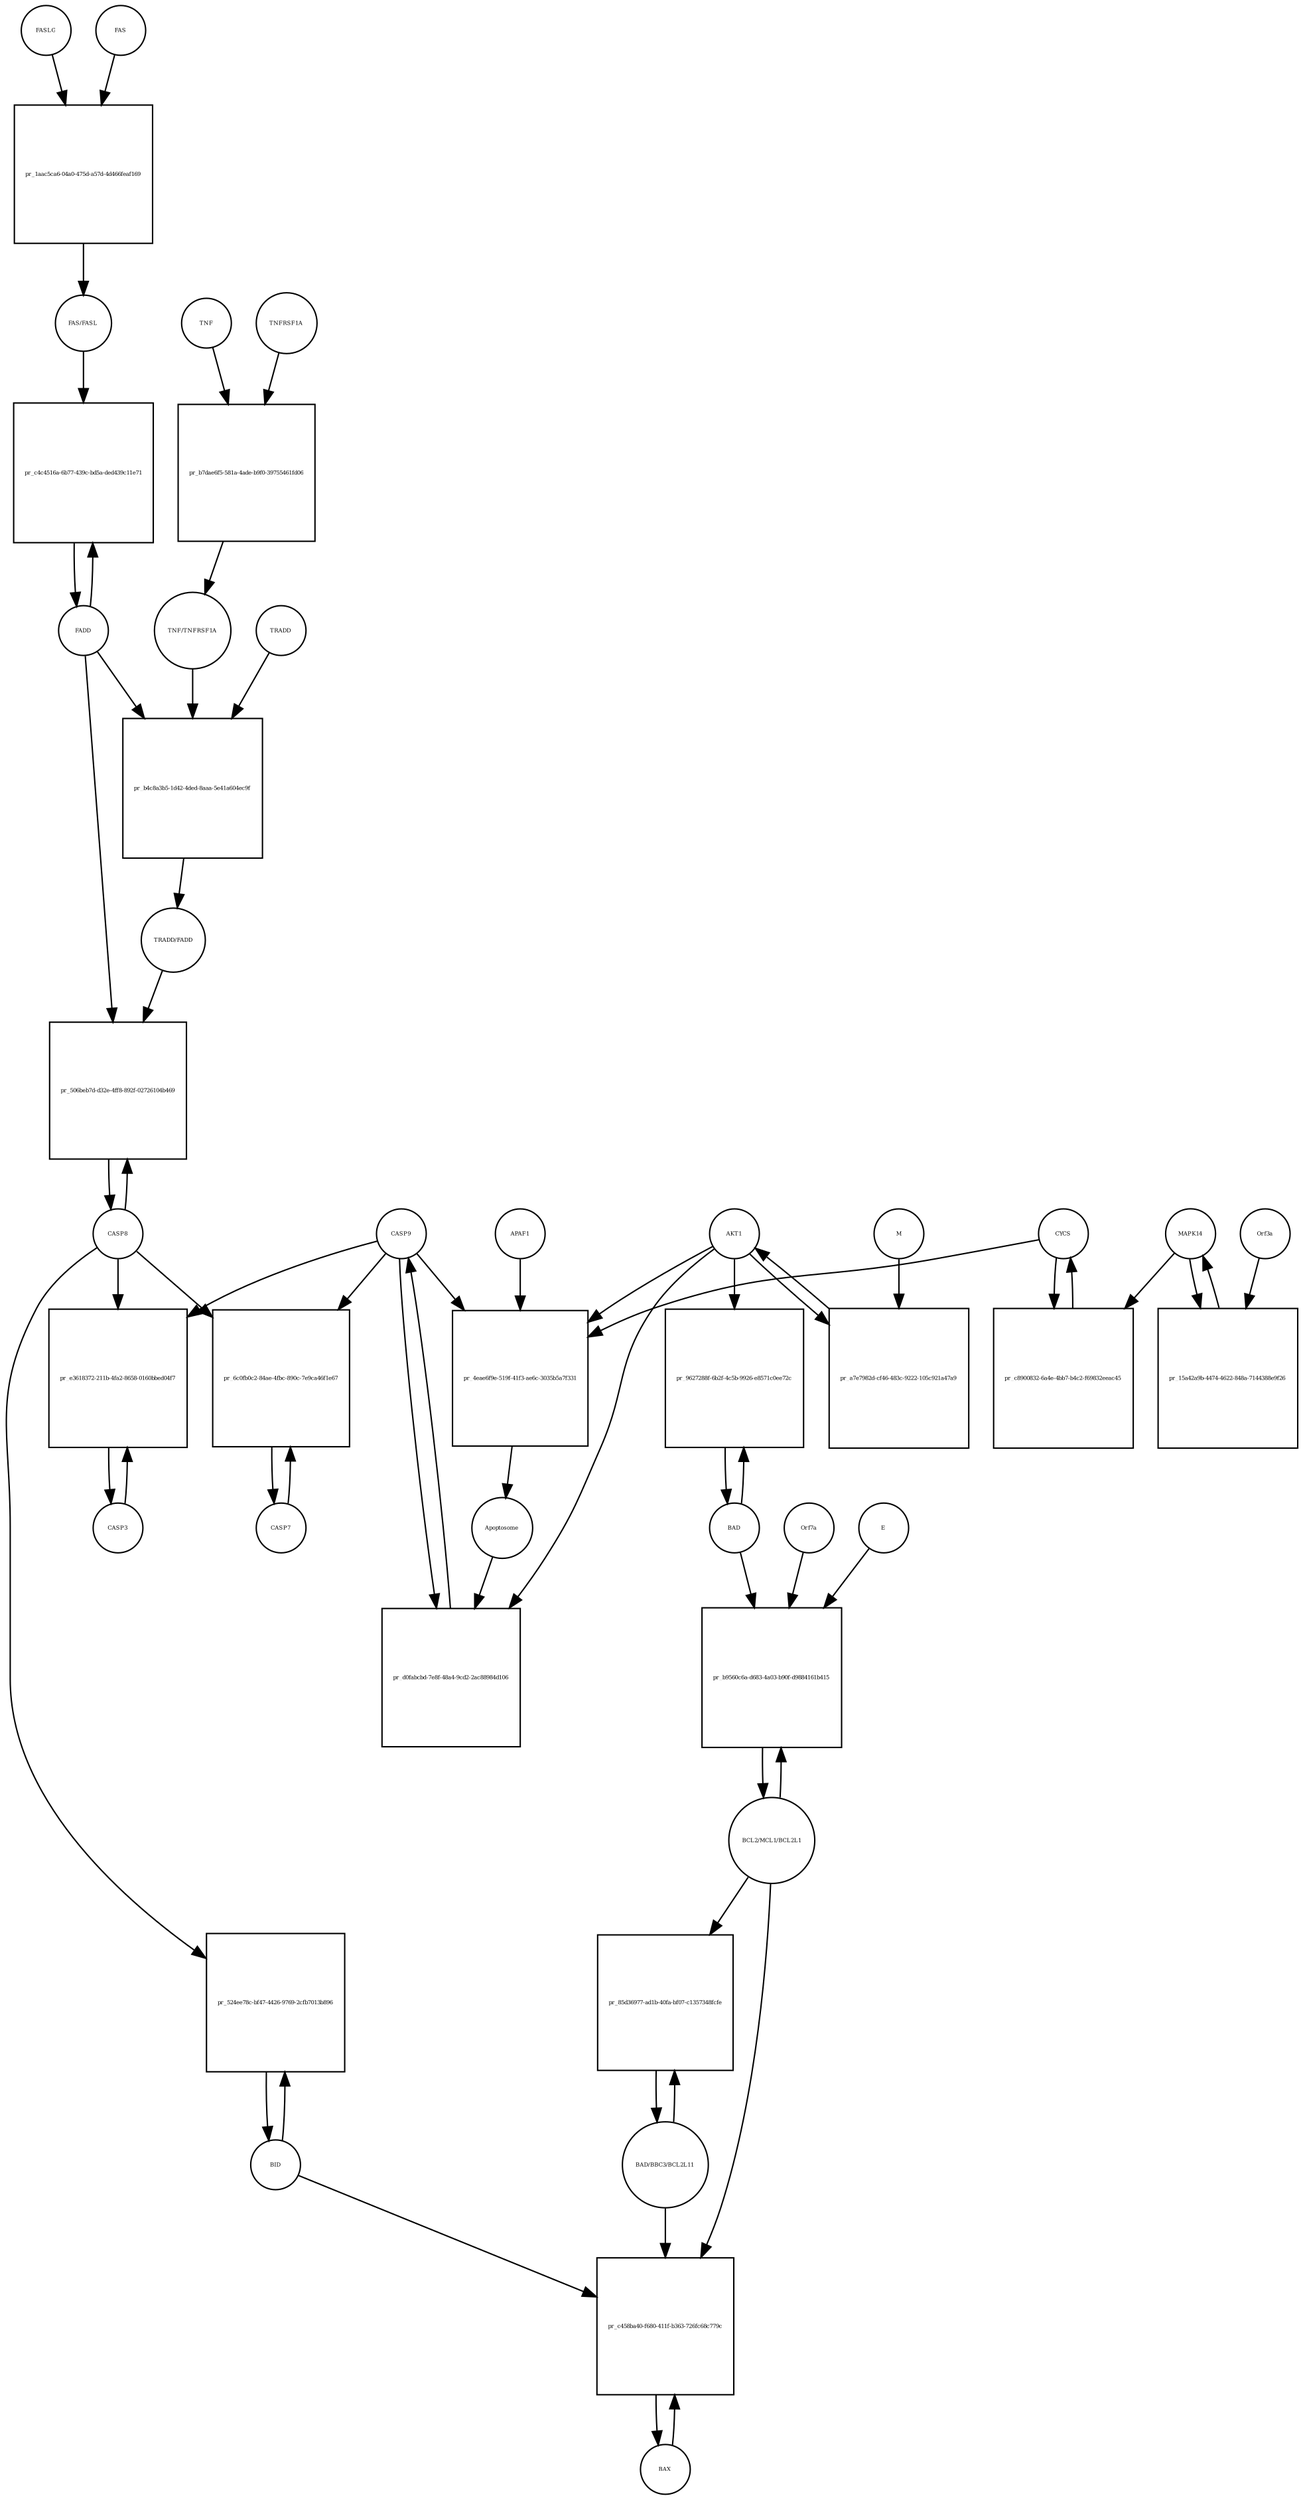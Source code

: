 strict digraph  {
FASLG [annotation="", bipartite=0, cls=macromolecule, fontsize=4, label=FASLG, shape=circle];
"pr_1aac5ca6-04a0-475d-a57d-4d466feaf169" [annotation="", bipartite=1, cls=process, fontsize=4, label="pr_1aac5ca6-04a0-475d-a57d-4d466feaf169", shape=square];
FAS [annotation="", bipartite=0, cls=macromolecule, fontsize=4, label=FAS, shape=circle];
"FAS/FASL" [annotation="", bipartite=0, cls=complex, fontsize=4, label="FAS/FASL", shape=circle];
FADD [annotation="", bipartite=0, cls=macromolecule, fontsize=4, label=FADD, shape=circle];
"pr_c4c4516a-6b77-439c-bd5a-ded439c11e71" [annotation="", bipartite=1, cls=process, fontsize=4, label="pr_c4c4516a-6b77-439c-bd5a-ded439c11e71", shape=square];
CASP8 [annotation="", bipartite=0, cls=macromolecule, fontsize=4, label=CASP8, shape=circle];
"pr_506beb7d-d32e-4ff8-892f-02726104b469" [annotation="", bipartite=1, cls=process, fontsize=4, label="pr_506beb7d-d32e-4ff8-892f-02726104b469", shape=square];
"TRADD/FADD" [annotation="", bipartite=0, cls=complex, fontsize=4, label="TRADD/FADD", shape=circle];
CASP3 [annotation="", bipartite=0, cls=macromolecule, fontsize=4, label=CASP3, shape=circle];
"pr_e3618372-211b-4fa2-8658-0160bbed04f7" [annotation="", bipartite=1, cls=process, fontsize=4, label="pr_e3618372-211b-4fa2-8658-0160bbed04f7", shape=square];
CASP9 [annotation="", bipartite=0, cls=macromolecule, fontsize=4, label=CASP9, shape=circle];
"pr_d0fabcbd-7e8f-48a4-9cd2-2ac88984d106" [annotation="", bipartite=1, cls=process, fontsize=4, label="pr_d0fabcbd-7e8f-48a4-9cd2-2ac88984d106", shape=square];
Apoptosome [annotation="", bipartite=0, cls=complex, fontsize=4, label=Apoptosome, shape=circle];
AKT1 [annotation="", bipartite=0, cls=macromolecule, fontsize=4, label=AKT1, shape=circle];
BID [annotation="", bipartite=0, cls=macromolecule, fontsize=4, label=BID, shape=circle];
"pr_524ee78c-bf47-4426-9769-2cfb7013b896" [annotation="", bipartite=1, cls=process, fontsize=4, label="pr_524ee78c-bf47-4426-9769-2cfb7013b896", shape=square];
BAX [annotation="", bipartite=0, cls=macromolecule, fontsize=4, label=BAX, shape=circle];
"pr_c458ba40-f680-411f-b363-726fc68c779c" [annotation="", bipartite=1, cls=process, fontsize=4, label="pr_c458ba40-f680-411f-b363-726fc68c779c", shape=square];
"BAD/BBC3/BCL2L11" [annotation="", bipartite=0, cls=complex, fontsize=4, label="BAD/BBC3/BCL2L11", shape=circle];
"BCL2/MCL1/BCL2L1" [annotation="", bipartite=0, cls=complex, fontsize=4, label="BCL2/MCL1/BCL2L1", shape=circle];
CYCS [annotation="", bipartite=0, cls=macromolecule, fontsize=4, label=CYCS, shape=circle];
"pr_c8900832-6a4e-4bb7-b4c2-f69832eeac45" [annotation="", bipartite=1, cls=process, fontsize=4, label="pr_c8900832-6a4e-4bb7-b4c2-f69832eeac45", shape=square];
MAPK14 [annotation="", bipartite=0, cls=macromolecule, fontsize=4, label=MAPK14, shape=circle];
CASP7 [annotation="", bipartite=0, cls=macromolecule, fontsize=4, label=CASP7, shape=circle];
"pr_6c0fb0c2-84ae-4fbc-890c-7e9ca46f1e67" [annotation="", bipartite=1, cls=process, fontsize=4, label="pr_6c0fb0c2-84ae-4fbc-890c-7e9ca46f1e67", shape=square];
"pr_a7e7982d-cf46-483c-9222-105c921a47a9" [annotation="", bipartite=1, cls=process, fontsize=4, label="pr_a7e7982d-cf46-483c-9222-105c921a47a9", shape=square];
M [annotation=urn_miriam_ncbiprotein_APO40582, bipartite=0, cls=macromolecule, fontsize=4, label=M, shape=circle];
"pr_b4c8a3b5-1d42-4ded-8aaa-5e41a604ec9f" [annotation="", bipartite=1, cls=process, fontsize=4, label="pr_b4c8a3b5-1d42-4ded-8aaa-5e41a604ec9f", shape=square];
TRADD [annotation="", bipartite=0, cls=macromolecule, fontsize=4, label=TRADD, shape=circle];
"TNF/TNFRSF1A" [annotation="", bipartite=0, cls=complex, fontsize=4, label="TNF/TNFRSF1A", shape=circle];
"pr_15a42a9b-4474-4622-848a-7144388e9f26" [annotation="", bipartite=1, cls=process, fontsize=4, label="pr_15a42a9b-4474-4622-848a-7144388e9f26", shape=square];
Orf3a [annotation="", bipartite=0, cls=macromolecule, fontsize=4, label=Orf3a, shape=circle];
"pr_85d36977-ad1b-40fa-bf07-c1357348fcfe" [annotation="", bipartite=1, cls=process, fontsize=4, label="pr_85d36977-ad1b-40fa-bf07-c1357348fcfe", shape=square];
"pr_b9560c6a-d683-4a03-b90f-d9884161b415" [annotation="", bipartite=1, cls=process, fontsize=4, label="pr_b9560c6a-d683-4a03-b90f-d9884161b415", shape=square];
Orf7a [annotation="", bipartite=0, cls=macromolecule, fontsize=4, label=Orf7a, shape=circle];
E [annotation="", bipartite=0, cls=macromolecule, fontsize=4, label=E, shape=circle];
BAD [annotation="", bipartite=0, cls=macromolecule, fontsize=4, label=BAD, shape=circle];
TNFRSF1A [annotation="", bipartite=0, cls=macromolecule, fontsize=4, label=TNFRSF1A, shape=circle];
"pr_b7dae6f5-581a-4ade-b9f0-39755461fd06" [annotation="", bipartite=1, cls=process, fontsize=4, label="pr_b7dae6f5-581a-4ade-b9f0-39755461fd06", shape=square];
TNF [annotation="", bipartite=0, cls=macromolecule, fontsize=4, label=TNF, shape=circle];
"pr_4eae6f9e-519f-41f3-ae6c-3035b5a7f331" [annotation="", bipartite=1, cls=process, fontsize=4, label="pr_4eae6f9e-519f-41f3-ae6c-3035b5a7f331", shape=square];
APAF1 [annotation="", bipartite=0, cls=macromolecule, fontsize=4, label=APAF1, shape=circle];
"pr_9627288f-6b2f-4c5b-9926-e8571c0ee72c" [annotation="", bipartite=1, cls=process, fontsize=4, label="pr_9627288f-6b2f-4c5b-9926-e8571c0ee72c", shape=square];
FASLG -> "pr_1aac5ca6-04a0-475d-a57d-4d466feaf169"  [annotation="", interaction_type=consumption];
"pr_1aac5ca6-04a0-475d-a57d-4d466feaf169" -> "FAS/FASL"  [annotation="", interaction_type=production];
FAS -> "pr_1aac5ca6-04a0-475d-a57d-4d466feaf169"  [annotation="", interaction_type=consumption];
"FAS/FASL" -> "pr_c4c4516a-6b77-439c-bd5a-ded439c11e71"  [annotation="urn_miriam_kegg.pathway_hsa04210|urn_miriam_pubmed_31226023", interaction_type=catalysis];
FADD -> "pr_c4c4516a-6b77-439c-bd5a-ded439c11e71"  [annotation="", interaction_type=consumption];
FADD -> "pr_506beb7d-d32e-4ff8-892f-02726104b469"  [annotation="urn_miriam_kegg.pathway_hsa04210|urn_miriam_pubmed_31226023", interaction_type=catalysis];
FADD -> "pr_b4c8a3b5-1d42-4ded-8aaa-5e41a604ec9f"  [annotation="", interaction_type=consumption];
"pr_c4c4516a-6b77-439c-bd5a-ded439c11e71" -> FADD  [annotation="", interaction_type=production];
CASP8 -> "pr_506beb7d-d32e-4ff8-892f-02726104b469"  [annotation="", interaction_type=consumption];
CASP8 -> "pr_e3618372-211b-4fa2-8658-0160bbed04f7"  [annotation="urn_miriam_kegg.pathway_hsa04210|urn_miriam_pubmed_31226023", interaction_type=catalysis];
CASP8 -> "pr_524ee78c-bf47-4426-9769-2cfb7013b896"  [annotation="urn_miriam_kegg.pathway_hsa04210|urn_miriam_pubmed_31226023", interaction_type=catalysis];
CASP8 -> "pr_6c0fb0c2-84ae-4fbc-890c-7e9ca46f1e67"  [annotation="urn_miriam_kegg.pathway_hsa04210|urn_miriam_pubmed_31226023", interaction_type=catalysis];
"pr_506beb7d-d32e-4ff8-892f-02726104b469" -> CASP8  [annotation="", interaction_type=production];
"TRADD/FADD" -> "pr_506beb7d-d32e-4ff8-892f-02726104b469"  [annotation="urn_miriam_kegg.pathway_hsa04210|urn_miriam_pubmed_31226023", interaction_type=catalysis];
CASP3 -> "pr_e3618372-211b-4fa2-8658-0160bbed04f7"  [annotation="", interaction_type=consumption];
"pr_e3618372-211b-4fa2-8658-0160bbed04f7" -> CASP3  [annotation="", interaction_type=production];
CASP9 -> "pr_e3618372-211b-4fa2-8658-0160bbed04f7"  [annotation="urn_miriam_kegg.pathway_hsa04210|urn_miriam_pubmed_31226023", interaction_type=catalysis];
CASP9 -> "pr_d0fabcbd-7e8f-48a4-9cd2-2ac88984d106"  [annotation="", interaction_type=consumption];
CASP9 -> "pr_6c0fb0c2-84ae-4fbc-890c-7e9ca46f1e67"  [annotation="urn_miriam_kegg.pathway_hsa04210|urn_miriam_pubmed_31226023", interaction_type=catalysis];
CASP9 -> "pr_4eae6f9e-519f-41f3-ae6c-3035b5a7f331"  [annotation="", interaction_type=consumption];
"pr_d0fabcbd-7e8f-48a4-9cd2-2ac88984d106" -> CASP9  [annotation="", interaction_type=production];
Apoptosome -> "pr_d0fabcbd-7e8f-48a4-9cd2-2ac88984d106"  [annotation="urn_miriam_kegg.pathway_hsa04210|urn_miriam_pubmed_31226023", interaction_type=catalysis];
AKT1 -> "pr_d0fabcbd-7e8f-48a4-9cd2-2ac88984d106"  [annotation="urn_miriam_kegg.pathway_hsa04210|urn_miriam_pubmed_31226023", interaction_type=inhibition];
AKT1 -> "pr_a7e7982d-cf46-483c-9222-105c921a47a9"  [annotation="", interaction_type=consumption];
AKT1 -> "pr_4eae6f9e-519f-41f3-ae6c-3035b5a7f331"  [annotation="urn_miriam_pubmed_31226023|urn_miriam_kegg.pathway_hsa04210", interaction_type=inhibition];
AKT1 -> "pr_9627288f-6b2f-4c5b-9926-e8571c0ee72c"  [annotation="urn_miriam_pubmed_15694340|urn_miriam_kegg.pathway_hsa04210", interaction_type=inhibition];
BID -> "pr_524ee78c-bf47-4426-9769-2cfb7013b896"  [annotation="", interaction_type=consumption];
BID -> "pr_c458ba40-f680-411f-b363-726fc68c779c"  [annotation="urn_miriam_pubmed_31226023|urn_miriam_kegg.pathway_hsa04210", interaction_type=catalysis];
"pr_524ee78c-bf47-4426-9769-2cfb7013b896" -> BID  [annotation="", interaction_type=production];
BAX -> "pr_c458ba40-f680-411f-b363-726fc68c779c"  [annotation="", interaction_type=consumption];
"pr_c458ba40-f680-411f-b363-726fc68c779c" -> BAX  [annotation="", interaction_type=production];
"BAD/BBC3/BCL2L11" -> "pr_c458ba40-f680-411f-b363-726fc68c779c"  [annotation="urn_miriam_pubmed_31226023|urn_miriam_kegg.pathway_hsa04210", interaction_type=catalysis];
"BAD/BBC3/BCL2L11" -> "pr_85d36977-ad1b-40fa-bf07-c1357348fcfe"  [annotation="", interaction_type=consumption];
"BCL2/MCL1/BCL2L1" -> "pr_c458ba40-f680-411f-b363-726fc68c779c"  [annotation="urn_miriam_pubmed_31226023|urn_miriam_kegg.pathway_hsa04210", interaction_type=inhibition];
"BCL2/MCL1/BCL2L1" -> "pr_85d36977-ad1b-40fa-bf07-c1357348fcfe"  [annotation=urn_miriam_pubmed_31226023, interaction_type=inhibition];
"BCL2/MCL1/BCL2L1" -> "pr_b9560c6a-d683-4a03-b90f-d9884161b415"  [annotation="", interaction_type=consumption];
CYCS -> "pr_c8900832-6a4e-4bb7-b4c2-f69832eeac45"  [annotation="", interaction_type=consumption];
CYCS -> "pr_4eae6f9e-519f-41f3-ae6c-3035b5a7f331"  [annotation="", interaction_type=consumption];
"pr_c8900832-6a4e-4bb7-b4c2-f69832eeac45" -> CYCS  [annotation="", interaction_type=production];
MAPK14 -> "pr_c8900832-6a4e-4bb7-b4c2-f69832eeac45"  [annotation="urn_miriam_kegg.pathway_hsa04210|urn_miriam_pubmed_31226023", interaction_type=catalysis];
MAPK14 -> "pr_15a42a9b-4474-4622-848a-7144388e9f26"  [annotation="", interaction_type=consumption];
CASP7 -> "pr_6c0fb0c2-84ae-4fbc-890c-7e9ca46f1e67"  [annotation="", interaction_type=consumption];
"pr_6c0fb0c2-84ae-4fbc-890c-7e9ca46f1e67" -> CASP7  [annotation="", interaction_type=production];
"pr_a7e7982d-cf46-483c-9222-105c921a47a9" -> AKT1  [annotation="", interaction_type=production];
M -> "pr_a7e7982d-cf46-483c-9222-105c921a47a9"  [annotation="urn_miriam_pubmed_31226023|urn_miriam_taxonomy_227984", interaction_type=inhibition];
"pr_b4c8a3b5-1d42-4ded-8aaa-5e41a604ec9f" -> "TRADD/FADD"  [annotation="", interaction_type=production];
TRADD -> "pr_b4c8a3b5-1d42-4ded-8aaa-5e41a604ec9f"  [annotation="", interaction_type=consumption];
"TNF/TNFRSF1A" -> "pr_b4c8a3b5-1d42-4ded-8aaa-5e41a604ec9f"  [annotation="urn_miriam_kegg.pathway_hsa04210", interaction_type=catalysis];
"pr_15a42a9b-4474-4622-848a-7144388e9f26" -> MAPK14  [annotation="", interaction_type=production];
Orf3a -> "pr_15a42a9b-4474-4622-848a-7144388e9f26"  [annotation="urn_miriam_pubmed_31226023|urn_miriam_taxonomy_227984", interaction_type=catalysis];
"pr_85d36977-ad1b-40fa-bf07-c1357348fcfe" -> "BAD/BBC3/BCL2L11"  [annotation="", interaction_type=production];
"pr_b9560c6a-d683-4a03-b90f-d9884161b415" -> "BCL2/MCL1/BCL2L1"  [annotation="", interaction_type=production];
Orf7a -> "pr_b9560c6a-d683-4a03-b90f-d9884161b415"  [annotation="urn_miriam_pubmed_15694340|urn_miriam_kegg.pathway_hsa04210|urn_miriam_taxonomy_227984", interaction_type=inhibition];
E -> "pr_b9560c6a-d683-4a03-b90f-d9884161b415"  [annotation="urn_miriam_pubmed_15694340|urn_miriam_kegg.pathway_hsa04210|urn_miriam_taxonomy_227984", interaction_type=inhibition];
BAD -> "pr_b9560c6a-d683-4a03-b90f-d9884161b415"  [annotation="urn_miriam_pubmed_15694340|urn_miriam_kegg.pathway_hsa04210|urn_miriam_taxonomy_227984", interaction_type=inhibition];
BAD -> "pr_9627288f-6b2f-4c5b-9926-e8571c0ee72c"  [annotation="", interaction_type=consumption];
TNFRSF1A -> "pr_b7dae6f5-581a-4ade-b9f0-39755461fd06"  [annotation="", interaction_type=consumption];
"pr_b7dae6f5-581a-4ade-b9f0-39755461fd06" -> "TNF/TNFRSF1A"  [annotation="", interaction_type=production];
TNF -> "pr_b7dae6f5-581a-4ade-b9f0-39755461fd06"  [annotation="", interaction_type=consumption];
"pr_4eae6f9e-519f-41f3-ae6c-3035b5a7f331" -> Apoptosome  [annotation="", interaction_type=production];
APAF1 -> "pr_4eae6f9e-519f-41f3-ae6c-3035b5a7f331"  [annotation="", interaction_type=consumption];
"pr_9627288f-6b2f-4c5b-9926-e8571c0ee72c" -> BAD  [annotation="", interaction_type=production];
}
